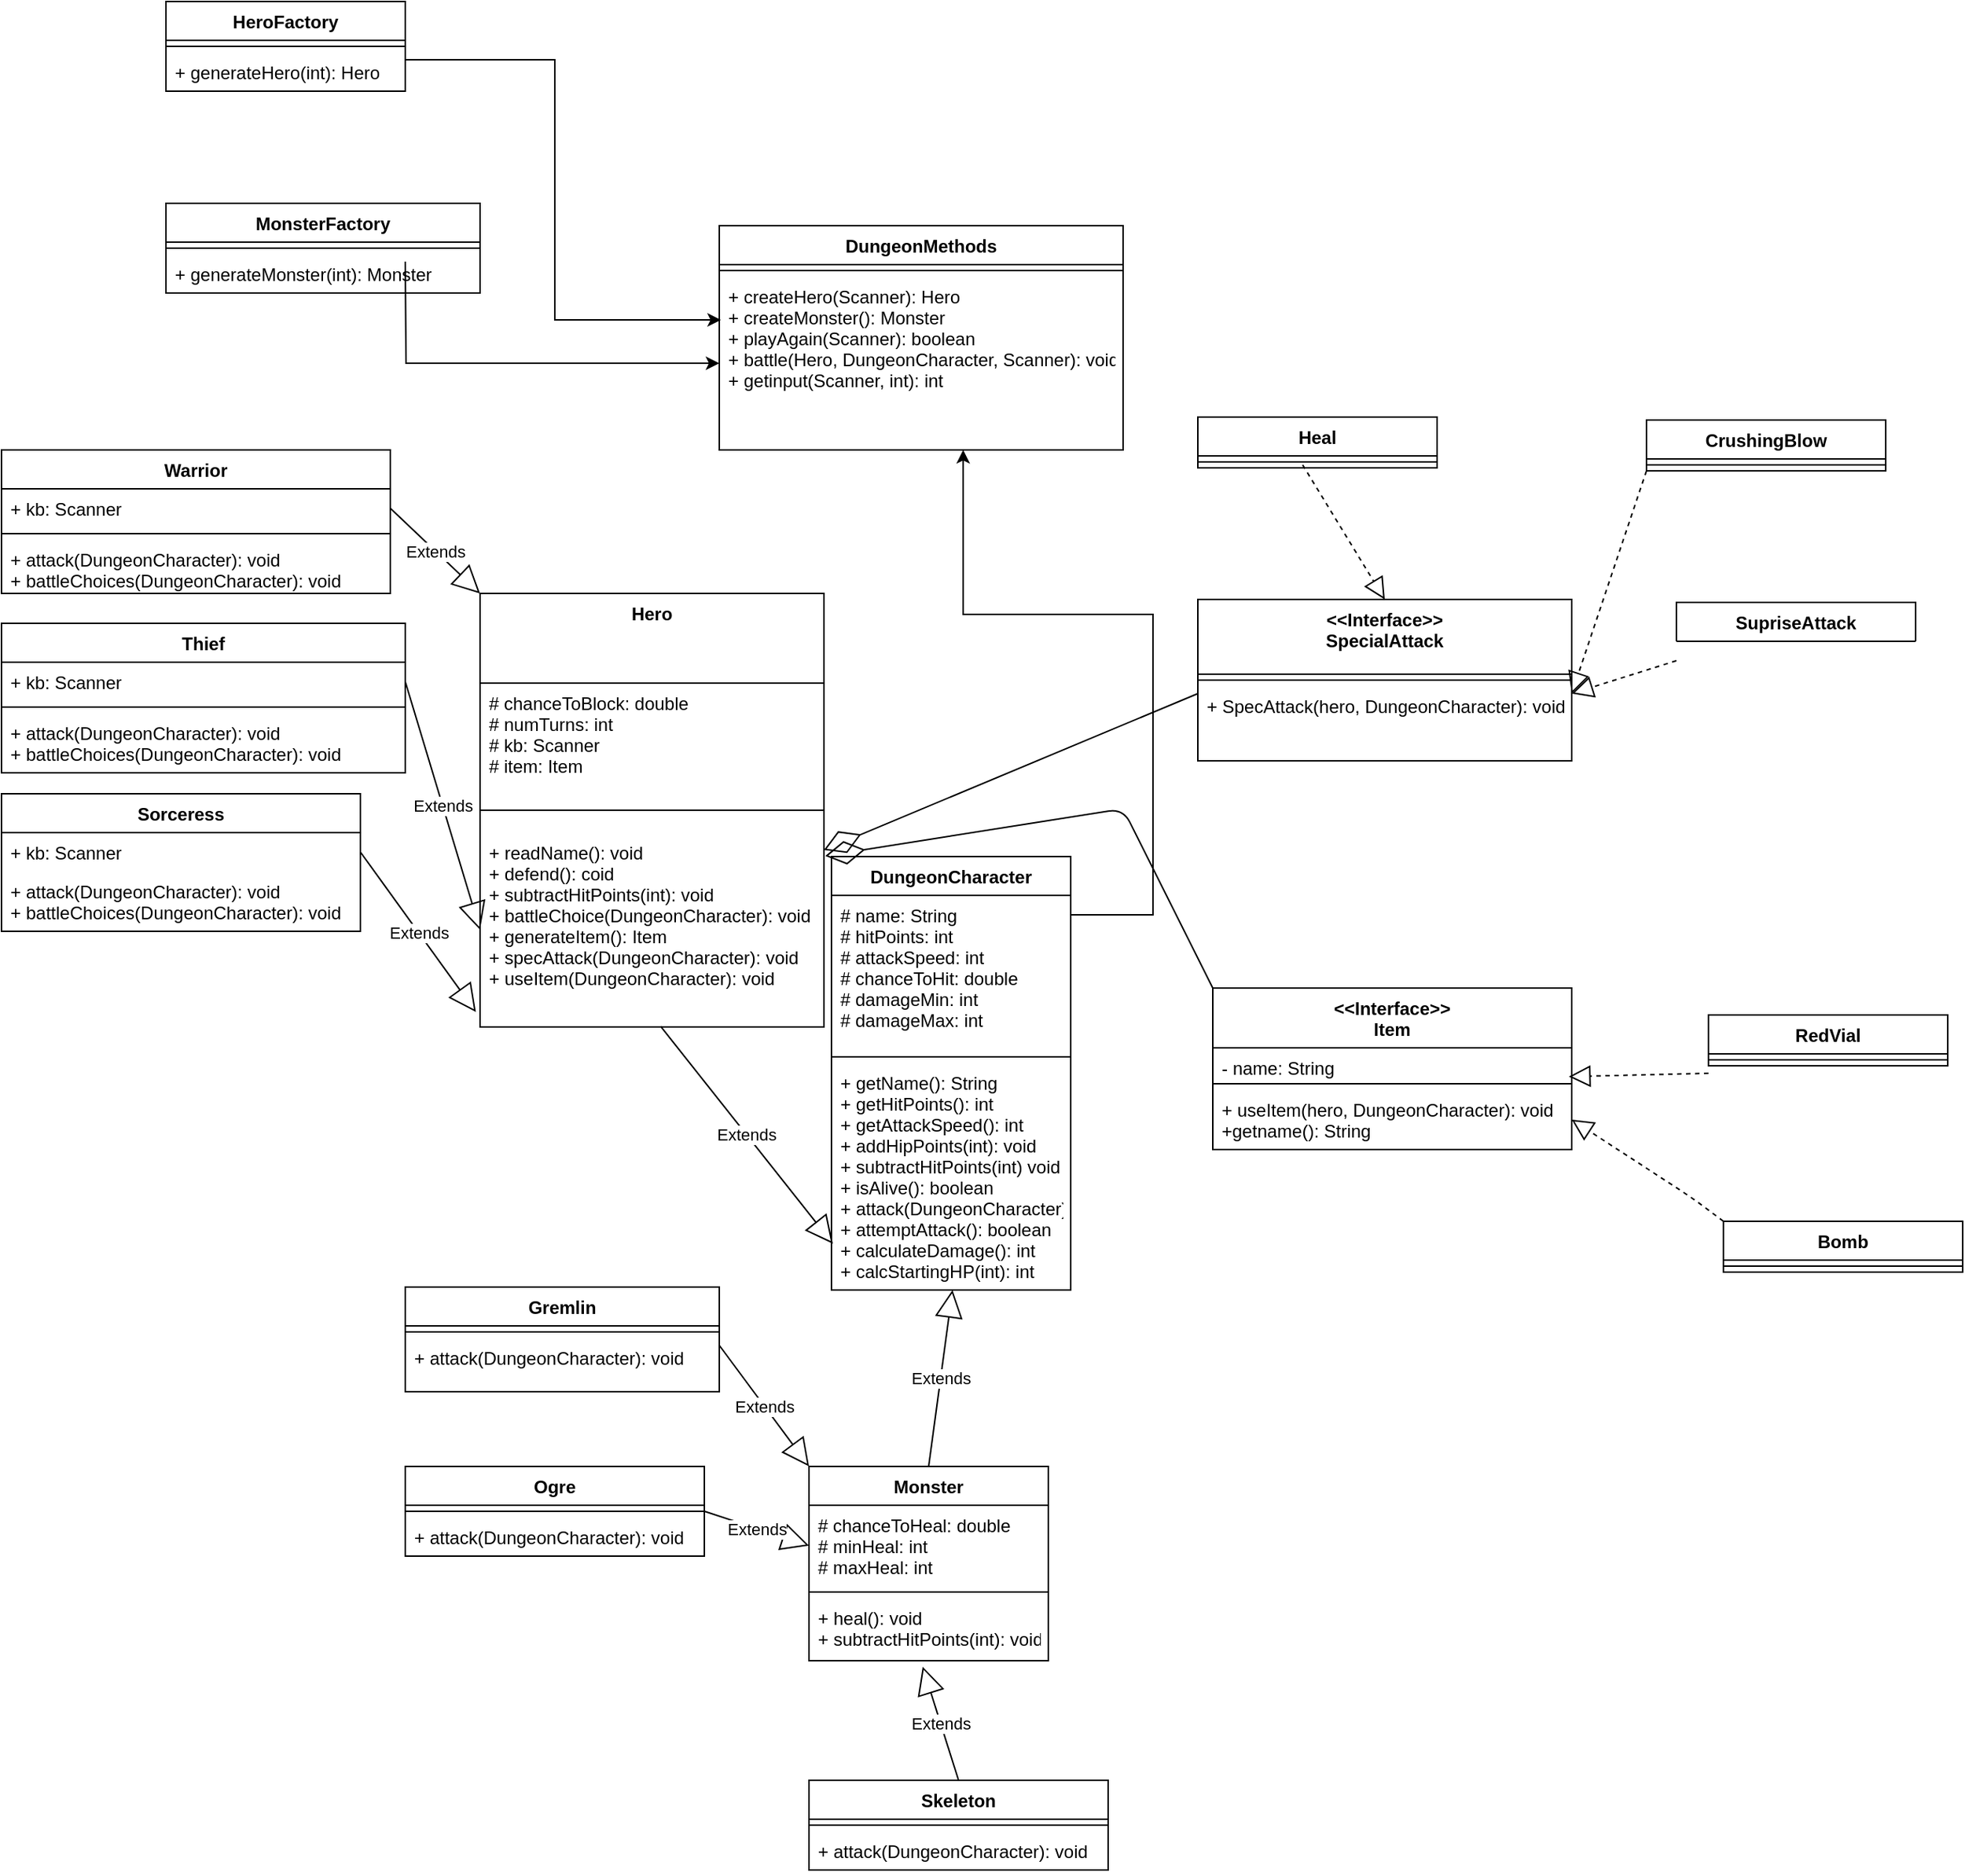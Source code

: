 <mxfile version="14.5.1" type="device"><diagram id="5ZYB32cpsIMpwYNH3jKT" name="Page-1"><mxGraphModel dx="2660" dy="2443" grid="1" gridSize="10" guides="1" tooltips="1" connect="1" arrows="1" fold="1" page="1" pageScale="1" pageWidth="850" pageHeight="1100" math="0" shadow="0"><root><mxCell id="0"/><mxCell id="1" parent="0"/><mxCell id="GzAM-UtzNoRm79tKiLUR-1" value="Warrior" style="swimlane;fontStyle=1;align=center;verticalAlign=top;childLayout=stackLayout;horizontal=1;startSize=26;horizontalStack=0;resizeParent=1;resizeParentMax=0;resizeLast=0;collapsible=1;marginBottom=0;" vertex="1" parent="1"><mxGeometry x="-210" y="60" width="260" height="96" as="geometry"/></mxCell><mxCell id="GzAM-UtzNoRm79tKiLUR-2" value="+ kb: Scanner" style="text;strokeColor=none;fillColor=none;align=left;verticalAlign=top;spacingLeft=4;spacingRight=4;overflow=hidden;rotatable=0;points=[[0,0.5],[1,0.5]];portConstraint=eastwest;" vertex="1" parent="GzAM-UtzNoRm79tKiLUR-1"><mxGeometry y="26" width="260" height="26" as="geometry"/></mxCell><mxCell id="GzAM-UtzNoRm79tKiLUR-3" value="" style="line;strokeWidth=1;fillColor=none;align=left;verticalAlign=middle;spacingTop=-1;spacingLeft=3;spacingRight=3;rotatable=0;labelPosition=right;points=[];portConstraint=eastwest;" vertex="1" parent="GzAM-UtzNoRm79tKiLUR-1"><mxGeometry y="52" width="260" height="8" as="geometry"/></mxCell><mxCell id="GzAM-UtzNoRm79tKiLUR-4" value="+ attack(DungeonCharacter): void&#10;+ battleChoices(DungeonCharacter): void" style="text;strokeColor=none;fillColor=none;align=left;verticalAlign=top;spacingLeft=4;spacingRight=4;overflow=hidden;rotatable=0;points=[[0,0.5],[1,0.5]];portConstraint=eastwest;" vertex="1" parent="GzAM-UtzNoRm79tKiLUR-1"><mxGeometry y="60" width="260" height="36" as="geometry"/></mxCell><mxCell id="GzAM-UtzNoRm79tKiLUR-5" value="Thief" style="swimlane;fontStyle=1;align=center;verticalAlign=top;childLayout=stackLayout;horizontal=1;startSize=26;horizontalStack=0;resizeParent=1;resizeParentMax=0;resizeLast=0;collapsible=1;marginBottom=0;" vertex="1" parent="1"><mxGeometry x="-210" y="176" width="270" height="100" as="geometry"/></mxCell><mxCell id="GzAM-UtzNoRm79tKiLUR-6" value="+ kb: Scanner" style="text;strokeColor=none;fillColor=none;align=left;verticalAlign=top;spacingLeft=4;spacingRight=4;overflow=hidden;rotatable=0;points=[[0,0.5],[1,0.5]];portConstraint=eastwest;" vertex="1" parent="GzAM-UtzNoRm79tKiLUR-5"><mxGeometry y="26" width="270" height="26" as="geometry"/></mxCell><mxCell id="GzAM-UtzNoRm79tKiLUR-7" value="" style="line;strokeWidth=1;fillColor=none;align=left;verticalAlign=middle;spacingTop=-1;spacingLeft=3;spacingRight=3;rotatable=0;labelPosition=right;points=[];portConstraint=eastwest;" vertex="1" parent="GzAM-UtzNoRm79tKiLUR-5"><mxGeometry y="52" width="270" height="8" as="geometry"/></mxCell><mxCell id="GzAM-UtzNoRm79tKiLUR-8" value="+ attack(DungeonCharacter): void&#10;+ battleChoices(DungeonCharacter): void" style="text;strokeColor=none;fillColor=none;align=left;verticalAlign=top;spacingLeft=4;spacingRight=4;overflow=hidden;rotatable=0;points=[[0,0.5],[1,0.5]];portConstraint=eastwest;" vertex="1" parent="GzAM-UtzNoRm79tKiLUR-5"><mxGeometry y="60" width="270" height="40" as="geometry"/></mxCell><mxCell id="GzAM-UtzNoRm79tKiLUR-9" value="Sorceress" style="swimlane;fontStyle=1;align=center;verticalAlign=top;childLayout=stackLayout;horizontal=1;startSize=26;horizontalStack=0;resizeParent=1;resizeParentMax=0;resizeLast=0;collapsible=1;marginBottom=0;" vertex="1" parent="1"><mxGeometry x="-210" y="290" width="240" height="92" as="geometry"/></mxCell><mxCell id="GzAM-UtzNoRm79tKiLUR-10" value="+ kb: Scanner" style="text;strokeColor=none;fillColor=none;align=left;verticalAlign=top;spacingLeft=4;spacingRight=4;overflow=hidden;rotatable=0;points=[[0,0.5],[1,0.5]];portConstraint=eastwest;" vertex="1" parent="GzAM-UtzNoRm79tKiLUR-9"><mxGeometry y="26" width="240" height="26" as="geometry"/></mxCell><mxCell id="GzAM-UtzNoRm79tKiLUR-11" value="" style="line;strokeWidth=1;fillColor=none;align=left;verticalAlign=middle;spacingTop=-1;spacingLeft=3;spacingRight=3;rotatable=0;labelPosition=right;points=[];portConstraint=eastwest;" vertex="1" parent="GzAM-UtzNoRm79tKiLUR-9"><mxGeometry y="52" width="240" as="geometry"/></mxCell><mxCell id="GzAM-UtzNoRm79tKiLUR-12" value="+ attack(DungeonCharacter): void&#10;+ battleChoices(DungeonCharacter): void" style="text;strokeColor=none;fillColor=none;align=left;verticalAlign=top;spacingLeft=4;spacingRight=4;overflow=hidden;rotatable=0;points=[[0,0.5],[1,0.5]];portConstraint=eastwest;" vertex="1" parent="GzAM-UtzNoRm79tKiLUR-9"><mxGeometry y="52" width="240" height="40" as="geometry"/></mxCell><mxCell id="GzAM-UtzNoRm79tKiLUR-13" value="Gremlin" style="swimlane;fontStyle=1;align=center;verticalAlign=top;childLayout=stackLayout;horizontal=1;startSize=26;horizontalStack=0;resizeParent=1;resizeParentMax=0;resizeLast=0;collapsible=1;marginBottom=0;" vertex="1" parent="1"><mxGeometry x="60" y="620" width="210" height="70" as="geometry"/></mxCell><mxCell id="GzAM-UtzNoRm79tKiLUR-15" value="" style="line;strokeWidth=1;fillColor=none;align=left;verticalAlign=middle;spacingTop=-1;spacingLeft=3;spacingRight=3;rotatable=0;labelPosition=right;points=[];portConstraint=eastwest;" vertex="1" parent="GzAM-UtzNoRm79tKiLUR-13"><mxGeometry y="26" width="210" height="8" as="geometry"/></mxCell><mxCell id="GzAM-UtzNoRm79tKiLUR-16" value="+ attack(DungeonCharacter): void" style="text;strokeColor=none;fillColor=none;align=left;verticalAlign=top;spacingLeft=4;spacingRight=4;overflow=hidden;rotatable=0;points=[[0,0.5],[1,0.5]];portConstraint=eastwest;" vertex="1" parent="GzAM-UtzNoRm79tKiLUR-13"><mxGeometry y="34" width="210" height="36" as="geometry"/></mxCell><mxCell id="GzAM-UtzNoRm79tKiLUR-17" value="Ogre" style="swimlane;fontStyle=1;align=center;verticalAlign=top;childLayout=stackLayout;horizontal=1;startSize=26;horizontalStack=0;resizeParent=1;resizeParentMax=0;resizeLast=0;collapsible=1;marginBottom=0;" vertex="1" parent="1"><mxGeometry x="60" y="740" width="200" height="60" as="geometry"/></mxCell><mxCell id="GzAM-UtzNoRm79tKiLUR-19" value="" style="line;strokeWidth=1;fillColor=none;align=left;verticalAlign=middle;spacingTop=-1;spacingLeft=3;spacingRight=3;rotatable=0;labelPosition=right;points=[];portConstraint=eastwest;" vertex="1" parent="GzAM-UtzNoRm79tKiLUR-17"><mxGeometry y="26" width="200" height="8" as="geometry"/></mxCell><mxCell id="GzAM-UtzNoRm79tKiLUR-20" value="+ attack(DungeonCharacter): void" style="text;strokeColor=none;fillColor=none;align=left;verticalAlign=top;spacingLeft=4;spacingRight=4;overflow=hidden;rotatable=0;points=[[0,0.5],[1,0.5]];portConstraint=eastwest;" vertex="1" parent="GzAM-UtzNoRm79tKiLUR-17"><mxGeometry y="34" width="200" height="26" as="geometry"/></mxCell><mxCell id="GzAM-UtzNoRm79tKiLUR-21" value="Skeleton" style="swimlane;fontStyle=1;align=center;verticalAlign=top;childLayout=stackLayout;horizontal=1;startSize=26;horizontalStack=0;resizeParent=1;resizeParentMax=0;resizeLast=0;collapsible=1;marginBottom=0;" vertex="1" parent="1"><mxGeometry x="330" y="950" width="200" height="60" as="geometry"/></mxCell><mxCell id="GzAM-UtzNoRm79tKiLUR-23" value="" style="line;strokeWidth=1;fillColor=none;align=left;verticalAlign=middle;spacingTop=-1;spacingLeft=3;spacingRight=3;rotatable=0;labelPosition=right;points=[];portConstraint=eastwest;" vertex="1" parent="GzAM-UtzNoRm79tKiLUR-21"><mxGeometry y="26" width="200" height="8" as="geometry"/></mxCell><mxCell id="GzAM-UtzNoRm79tKiLUR-24" value="+ attack(DungeonCharacter): void" style="text;strokeColor=none;fillColor=none;align=left;verticalAlign=top;spacingLeft=4;spacingRight=4;overflow=hidden;rotatable=0;points=[[0,0.5],[1,0.5]];portConstraint=eastwest;" vertex="1" parent="GzAM-UtzNoRm79tKiLUR-21"><mxGeometry y="34" width="200" height="26" as="geometry"/></mxCell><mxCell id="GzAM-UtzNoRm79tKiLUR-25" value="Hero" style="swimlane;fontStyle=1;align=center;verticalAlign=top;childLayout=stackLayout;horizontal=1;startSize=60;horizontalStack=0;resizeParent=1;resizeParentMax=0;resizeLast=0;collapsible=1;marginBottom=0;" vertex="1" parent="1"><mxGeometry x="110" y="156" width="230" height="290" as="geometry"/></mxCell><mxCell id="GzAM-UtzNoRm79tKiLUR-26" value="# chanceToBlock: double&#10;# numTurns: int&#10;# kb: Scanner&#10;# item: Item" style="text;strokeColor=none;fillColor=none;align=left;verticalAlign=top;spacingLeft=4;spacingRight=4;overflow=hidden;rotatable=0;points=[[0,0.5],[1,0.5]];portConstraint=eastwest;" vertex="1" parent="GzAM-UtzNoRm79tKiLUR-25"><mxGeometry y="60" width="230" height="70" as="geometry"/></mxCell><mxCell id="GzAM-UtzNoRm79tKiLUR-27" value="" style="line;strokeWidth=1;fillColor=none;align=left;verticalAlign=middle;spacingTop=-1;spacingLeft=3;spacingRight=3;rotatable=0;labelPosition=right;points=[];portConstraint=eastwest;" vertex="1" parent="GzAM-UtzNoRm79tKiLUR-25"><mxGeometry y="130" width="230" height="30" as="geometry"/></mxCell><mxCell id="GzAM-UtzNoRm79tKiLUR-28" value="+ readName(): void&#10;+ defend(): coid&#10;+ subtractHitPoints(int): void&#10;+ battleChoice(DungeonCharacter): void&#10;+ generateItem(): Item&#10;+ specAttack(DungeonCharacter): void&#10;+ useItem(DungeonCharacter): void" style="text;strokeColor=none;fillColor=none;align=left;verticalAlign=top;spacingLeft=4;spacingRight=4;overflow=hidden;rotatable=0;points=[[0,0.5],[1,0.5]];portConstraint=eastwest;" vertex="1" parent="GzAM-UtzNoRm79tKiLUR-25"><mxGeometry y="160" width="230" height="130" as="geometry"/></mxCell><mxCell id="GzAM-UtzNoRm79tKiLUR-29" value="Monster" style="swimlane;fontStyle=1;align=center;verticalAlign=top;childLayout=stackLayout;horizontal=1;startSize=26;horizontalStack=0;resizeParent=1;resizeParentMax=0;resizeLast=0;collapsible=1;marginBottom=0;" vertex="1" parent="1"><mxGeometry x="330" y="740" width="160" height="130" as="geometry"/></mxCell><mxCell id="GzAM-UtzNoRm79tKiLUR-30" value="# chanceToHeal: double&#10;# minHeal: int&#10;# maxHeal: int" style="text;strokeColor=none;fillColor=none;align=left;verticalAlign=top;spacingLeft=4;spacingRight=4;overflow=hidden;rotatable=0;points=[[0,0.5],[1,0.5]];portConstraint=eastwest;" vertex="1" parent="GzAM-UtzNoRm79tKiLUR-29"><mxGeometry y="26" width="160" height="54" as="geometry"/></mxCell><mxCell id="GzAM-UtzNoRm79tKiLUR-31" value="" style="line;strokeWidth=1;fillColor=none;align=left;verticalAlign=middle;spacingTop=-1;spacingLeft=3;spacingRight=3;rotatable=0;labelPosition=right;points=[];portConstraint=eastwest;" vertex="1" parent="GzAM-UtzNoRm79tKiLUR-29"><mxGeometry y="80" width="160" height="8" as="geometry"/></mxCell><mxCell id="GzAM-UtzNoRm79tKiLUR-32" value="+ heal(): void&#10;+ subtractHitPoints(int): void&#10;" style="text;strokeColor=none;fillColor=none;align=left;verticalAlign=top;spacingLeft=4;spacingRight=4;overflow=hidden;rotatable=0;points=[[0,0.5],[1,0.5]];portConstraint=eastwest;" vertex="1" parent="GzAM-UtzNoRm79tKiLUR-29"><mxGeometry y="88" width="160" height="42" as="geometry"/></mxCell><mxCell id="GzAM-UtzNoRm79tKiLUR-33" value="DungeonCharacter" style="swimlane;fontStyle=1;align=center;verticalAlign=top;childLayout=stackLayout;horizontal=1;startSize=26;horizontalStack=0;resizeParent=1;resizeParentMax=0;resizeLast=0;collapsible=1;marginBottom=0;" vertex="1" parent="1"><mxGeometry x="345" y="332" width="160" height="290" as="geometry"/></mxCell><mxCell id="GzAM-UtzNoRm79tKiLUR-34" value="# name: String&#10;# hitPoints: int&#10;# attackSpeed: int&#10;# chanceToHit: double&#10;# damageMin: int&#10;# damageMax: int" style="text;strokeColor=none;fillColor=none;align=left;verticalAlign=top;spacingLeft=4;spacingRight=4;overflow=hidden;rotatable=0;points=[[0,0.5],[1,0.5]];portConstraint=eastwest;" vertex="1" parent="GzAM-UtzNoRm79tKiLUR-33"><mxGeometry y="26" width="160" height="104" as="geometry"/></mxCell><mxCell id="GzAM-UtzNoRm79tKiLUR-35" value="" style="line;strokeWidth=1;fillColor=none;align=left;verticalAlign=middle;spacingTop=-1;spacingLeft=3;spacingRight=3;rotatable=0;labelPosition=right;points=[];portConstraint=eastwest;" vertex="1" parent="GzAM-UtzNoRm79tKiLUR-33"><mxGeometry y="130" width="160" height="8" as="geometry"/></mxCell><mxCell id="GzAM-UtzNoRm79tKiLUR-36" value="+ getName(): String&#10;+ getHitPoints(): int&#10;+ getAttackSpeed(): int&#10;+ addHipPoints(int): void&#10;+ subtractHitPoints(int) void&#10;+ isAlive(): boolean&#10;+ attack(DungeonCharacter): void&#10;+ attemptAttack(): boolean&#10;+ calculateDamage(): int&#10;+ calcStartingHP(int): int" style="text;strokeColor=none;fillColor=none;align=left;verticalAlign=top;spacingLeft=4;spacingRight=4;overflow=hidden;rotatable=0;points=[[0,0.5],[1,0.5]];portConstraint=eastwest;" vertex="1" parent="GzAM-UtzNoRm79tKiLUR-33"><mxGeometry y="138" width="160" height="152" as="geometry"/></mxCell><mxCell id="GzAM-UtzNoRm79tKiLUR-37" value="Extends" style="endArrow=block;endSize=16;endFill=0;html=1;exitX=1;exitY=0.5;exitDx=0;exitDy=0;entryX=0;entryY=0;entryDx=0;entryDy=0;" edge="1" parent="1" source="GzAM-UtzNoRm79tKiLUR-2" target="GzAM-UtzNoRm79tKiLUR-25"><mxGeometry width="160" relative="1" as="geometry"><mxPoint x="450" y="90" as="sourcePoint"/><mxPoint x="610" y="90" as="targetPoint"/></mxGeometry></mxCell><mxCell id="GzAM-UtzNoRm79tKiLUR-38" value="Extends" style="endArrow=block;endSize=16;endFill=0;html=1;exitX=1;exitY=0.5;exitDx=0;exitDy=0;entryX=-0.012;entryY=0.923;entryDx=0;entryDy=0;entryPerimeter=0;" edge="1" parent="1" source="GzAM-UtzNoRm79tKiLUR-10" target="GzAM-UtzNoRm79tKiLUR-28"><mxGeometry width="160" relative="1" as="geometry"><mxPoint x="460" y="100" as="sourcePoint"/><mxPoint x="620" y="100" as="targetPoint"/></mxGeometry></mxCell><mxCell id="GzAM-UtzNoRm79tKiLUR-39" value="Extends" style="endArrow=block;endSize=16;endFill=0;html=1;exitX=1;exitY=0.5;exitDx=0;exitDy=0;entryX=0;entryY=0.5;entryDx=0;entryDy=0;" edge="1" parent="1" source="GzAM-UtzNoRm79tKiLUR-6" target="GzAM-UtzNoRm79tKiLUR-28"><mxGeometry width="160" relative="1" as="geometry"><mxPoint x="470" y="110" as="sourcePoint"/><mxPoint x="630" y="110" as="targetPoint"/></mxGeometry></mxCell><mxCell id="GzAM-UtzNoRm79tKiLUR-40" value="Extends" style="endArrow=block;endSize=16;endFill=0;html=1;exitX=0.525;exitY=0.997;exitDx=0;exitDy=0;exitPerimeter=0;entryX=0.006;entryY=0.796;entryDx=0;entryDy=0;entryPerimeter=0;" edge="1" parent="1" source="GzAM-UtzNoRm79tKiLUR-28" target="GzAM-UtzNoRm79tKiLUR-36"><mxGeometry width="160" relative="1" as="geometry"><mxPoint x="480" y="120" as="sourcePoint"/><mxPoint x="640" y="120" as="targetPoint"/></mxGeometry></mxCell><mxCell id="GzAM-UtzNoRm79tKiLUR-41" value="Extends" style="endArrow=block;endSize=16;endFill=0;html=1;exitX=1;exitY=0.5;exitDx=0;exitDy=0;entryX=0;entryY=0;entryDx=0;entryDy=0;" edge="1" parent="1" target="GzAM-UtzNoRm79tKiLUR-29"><mxGeometry width="160" relative="1" as="geometry"><mxPoint x="270" y="659" as="sourcePoint"/><mxPoint x="650" y="130" as="targetPoint"/></mxGeometry></mxCell><mxCell id="GzAM-UtzNoRm79tKiLUR-42" value="Extends" style="endArrow=block;endSize=16;endFill=0;html=1;exitX=1;exitY=0.5;exitDx=0;exitDy=0;entryX=0;entryY=0.5;entryDx=0;entryDy=0;" edge="1" parent="1" source="GzAM-UtzNoRm79tKiLUR-17" target="GzAM-UtzNoRm79tKiLUR-30"><mxGeometry width="160" relative="1" as="geometry"><mxPoint x="220" y="779" as="sourcePoint"/><mxPoint x="640" y="370" as="targetPoint"/></mxGeometry></mxCell><mxCell id="GzAM-UtzNoRm79tKiLUR-43" value="Extends" style="endArrow=block;endSize=16;endFill=0;html=1;exitX=0.5;exitY=0;exitDx=0;exitDy=0;entryX=0.475;entryY=1.095;entryDx=0;entryDy=0;entryPerimeter=0;" edge="1" parent="1" source="GzAM-UtzNoRm79tKiLUR-21" target="GzAM-UtzNoRm79tKiLUR-32"><mxGeometry width="160" relative="1" as="geometry"><mxPoint x="760" y="480" as="sourcePoint"/><mxPoint x="598.08" y="973.234" as="targetPoint"/></mxGeometry></mxCell><mxCell id="GzAM-UtzNoRm79tKiLUR-44" value="Extends" style="endArrow=block;endSize=16;endFill=0;html=1;exitX=0.5;exitY=0;exitDx=0;exitDy=0;entryX=0.506;entryY=1;entryDx=0;entryDy=0;entryPerimeter=0;" edge="1" parent="1" source="GzAM-UtzNoRm79tKiLUR-29" target="GzAM-UtzNoRm79tKiLUR-36"><mxGeometry width="160" relative="1" as="geometry"><mxPoint x="520" y="160" as="sourcePoint"/><mxPoint x="680" y="160" as="targetPoint"/></mxGeometry></mxCell><mxCell id="GzAM-UtzNoRm79tKiLUR-45" value="&lt;&lt;Interface&gt;&gt;&#10;SpecialAttack" style="swimlane;fontStyle=1;align=center;verticalAlign=top;childLayout=stackLayout;horizontal=1;startSize=50;horizontalStack=0;resizeParent=1;resizeParentMax=0;resizeLast=0;collapsible=1;marginBottom=0;" vertex="1" parent="1"><mxGeometry x="590" y="160" width="250" height="108" as="geometry"/></mxCell><mxCell id="GzAM-UtzNoRm79tKiLUR-47" value="" style="line;strokeWidth=1;fillColor=none;align=left;verticalAlign=middle;spacingTop=-1;spacingLeft=3;spacingRight=3;rotatable=0;labelPosition=right;points=[];portConstraint=eastwest;" vertex="1" parent="GzAM-UtzNoRm79tKiLUR-45"><mxGeometry y="50" width="250" height="8" as="geometry"/></mxCell><mxCell id="GzAM-UtzNoRm79tKiLUR-48" value="+ SpecAttack(hero, DungeonCharacter): void" style="text;strokeColor=none;fillColor=none;align=left;verticalAlign=top;spacingLeft=4;spacingRight=4;overflow=hidden;rotatable=0;points=[[0,0.5],[1,0.5]];portConstraint=eastwest;" vertex="1" parent="GzAM-UtzNoRm79tKiLUR-45"><mxGeometry y="58" width="250" height="50" as="geometry"/></mxCell><mxCell id="GzAM-UtzNoRm79tKiLUR-49" value="Heal" style="swimlane;fontStyle=1;align=center;verticalAlign=top;childLayout=stackLayout;horizontal=1;startSize=26;horizontalStack=0;resizeParent=1;resizeParentMax=0;resizeLast=0;collapsible=1;marginBottom=0;" vertex="1" parent="1"><mxGeometry x="590" y="38" width="160" height="34" as="geometry"/></mxCell><mxCell id="GzAM-UtzNoRm79tKiLUR-51" value="" style="line;strokeWidth=1;fillColor=none;align=left;verticalAlign=middle;spacingTop=-1;spacingLeft=3;spacingRight=3;rotatable=0;labelPosition=right;points=[];portConstraint=eastwest;" vertex="1" parent="GzAM-UtzNoRm79tKiLUR-49"><mxGeometry y="26" width="160" height="8" as="geometry"/></mxCell><mxCell id="GzAM-UtzNoRm79tKiLUR-53" value="CrushingBlow" style="swimlane;fontStyle=1;align=center;verticalAlign=top;childLayout=stackLayout;horizontal=1;startSize=26;horizontalStack=0;resizeParent=1;resizeParentMax=0;resizeLast=0;collapsible=1;marginBottom=0;" vertex="1" parent="1"><mxGeometry x="890" y="40" width="160" height="34" as="geometry"/></mxCell><mxCell id="GzAM-UtzNoRm79tKiLUR-55" value="" style="line;strokeWidth=1;fillColor=none;align=left;verticalAlign=middle;spacingTop=-1;spacingLeft=3;spacingRight=3;rotatable=0;labelPosition=right;points=[];portConstraint=eastwest;" vertex="1" parent="GzAM-UtzNoRm79tKiLUR-53"><mxGeometry y="26" width="160" height="8" as="geometry"/></mxCell><mxCell id="GzAM-UtzNoRm79tKiLUR-57" value="&lt;&lt;Interface&gt;&gt;&#10;Item" style="swimlane;fontStyle=1;align=center;verticalAlign=top;childLayout=stackLayout;horizontal=1;startSize=40;horizontalStack=0;resizeParent=1;resizeParentMax=0;resizeLast=0;collapsible=1;marginBottom=0;" vertex="1" parent="1"><mxGeometry x="600" y="420" width="240" height="108" as="geometry"/></mxCell><mxCell id="GzAM-UtzNoRm79tKiLUR-58" value="- name: String" style="text;strokeColor=none;fillColor=none;align=left;verticalAlign=top;spacingLeft=4;spacingRight=4;overflow=hidden;rotatable=0;points=[[0,0.5],[1,0.5]];portConstraint=eastwest;" vertex="1" parent="GzAM-UtzNoRm79tKiLUR-57"><mxGeometry y="40" width="240" height="20" as="geometry"/></mxCell><mxCell id="GzAM-UtzNoRm79tKiLUR-59" value="" style="line;strokeWidth=1;fillColor=none;align=left;verticalAlign=middle;spacingTop=-1;spacingLeft=3;spacingRight=3;rotatable=0;labelPosition=right;points=[];portConstraint=eastwest;" vertex="1" parent="GzAM-UtzNoRm79tKiLUR-57"><mxGeometry y="60" width="240" height="8" as="geometry"/></mxCell><mxCell id="GzAM-UtzNoRm79tKiLUR-60" value="+ useItem(hero, DungeonCharacter): void&#10;+getname(): String" style="text;strokeColor=none;fillColor=none;align=left;verticalAlign=top;spacingLeft=4;spacingRight=4;overflow=hidden;rotatable=0;points=[[0,0.5],[1,0.5]];portConstraint=eastwest;" vertex="1" parent="GzAM-UtzNoRm79tKiLUR-57"><mxGeometry y="68" width="240" height="40" as="geometry"/></mxCell><mxCell id="GzAM-UtzNoRm79tKiLUR-61" value="RedVial" style="swimlane;fontStyle=1;align=center;verticalAlign=top;childLayout=stackLayout;horizontal=1;startSize=26;horizontalStack=0;resizeParent=1;resizeParentMax=0;resizeLast=0;collapsible=1;marginBottom=0;" vertex="1" parent="1"><mxGeometry x="931.44" y="438" width="160" height="34" as="geometry"/></mxCell><mxCell id="GzAM-UtzNoRm79tKiLUR-63" value="" style="line;strokeWidth=1;fillColor=none;align=left;verticalAlign=middle;spacingTop=-1;spacingLeft=3;spacingRight=3;rotatable=0;labelPosition=right;points=[];portConstraint=eastwest;" vertex="1" parent="GzAM-UtzNoRm79tKiLUR-61"><mxGeometry y="26" width="160" height="8" as="geometry"/></mxCell><mxCell id="GzAM-UtzNoRm79tKiLUR-65" value="Bomb" style="swimlane;fontStyle=1;align=center;verticalAlign=top;childLayout=stackLayout;horizontal=1;startSize=26;horizontalStack=0;resizeParent=1;resizeParentMax=0;resizeLast=0;collapsible=1;marginBottom=0;" vertex="1" parent="1"><mxGeometry x="941.44" y="576" width="160" height="34" as="geometry"/></mxCell><mxCell id="GzAM-UtzNoRm79tKiLUR-67" value="" style="line;strokeWidth=1;fillColor=none;align=left;verticalAlign=middle;spacingTop=-1;spacingLeft=3;spacingRight=3;rotatable=0;labelPosition=right;points=[];portConstraint=eastwest;" vertex="1" parent="GzAM-UtzNoRm79tKiLUR-65"><mxGeometry y="26" width="160" height="8" as="geometry"/></mxCell><mxCell id="GzAM-UtzNoRm79tKiLUR-69" value="" style="endArrow=block;dashed=1;endFill=0;endSize=12;html=1;exitX=0;exitY=0;exitDx=0;exitDy=0;entryX=1;entryY=0.5;entryDx=0;entryDy=0;" edge="1" parent="1" source="GzAM-UtzNoRm79tKiLUR-65" target="GzAM-UtzNoRm79tKiLUR-60"><mxGeometry width="160" relative="1" as="geometry"><mxPoint x="691.44" y="638" as="sourcePoint"/><mxPoint x="920" y="534.92" as="targetPoint"/><Array as="points"><mxPoint x="920" y="560"/></Array></mxGeometry></mxCell><mxCell id="GzAM-UtzNoRm79tKiLUR-70" value="" style="endArrow=block;dashed=1;endFill=0;endSize=12;html=1;exitX=0;exitY=0.5;exitDx=0;exitDy=0;entryX=0.992;entryY=0.962;entryDx=0;entryDy=0;entryPerimeter=0;" edge="1" parent="1" target="GzAM-UtzNoRm79tKiLUR-58"><mxGeometry width="160" relative="1" as="geometry"><mxPoint x="931.44" y="477" as="sourcePoint"/><mxPoint x="921.44" y="477" as="targetPoint"/></mxGeometry></mxCell><mxCell id="GzAM-UtzNoRm79tKiLUR-71" value="" style="endArrow=block;dashed=1;endFill=0;endSize=12;html=1;exitX=0.438;exitY=0.75;exitDx=0;exitDy=0;exitPerimeter=0;entryX=0.5;entryY=0;entryDx=0;entryDy=0;" edge="1" parent="1" source="GzAM-UtzNoRm79tKiLUR-51" target="GzAM-UtzNoRm79tKiLUR-45"><mxGeometry width="160" relative="1" as="geometry"><mxPoint x="670.96" y="98" as="sourcePoint"/><mxPoint x="780" y="500" as="targetPoint"/></mxGeometry></mxCell><mxCell id="GzAM-UtzNoRm79tKiLUR-72" value="" style="endArrow=block;dashed=1;endFill=0;endSize=12;html=1;exitX=0;exitY=1;exitDx=0;exitDy=0;entryX=1;entryY=0.5;entryDx=0;entryDy=0;" edge="1" parent="1" source="GzAM-UtzNoRm79tKiLUR-53"><mxGeometry width="160" relative="1" as="geometry"><mxPoint x="890.96" y="102.99" as="sourcePoint"/><mxPoint x="840" y="223" as="targetPoint"/></mxGeometry></mxCell><mxCell id="GzAM-UtzNoRm79tKiLUR-76" value="" style="endArrow=diamondThin;endFill=0;endSize=24;html=1;exitX=0;exitY=0;exitDx=0;exitDy=0;entryX=1.004;entryY=0.12;entryDx=0;entryDy=0;entryPerimeter=0;" edge="1" parent="1" source="GzAM-UtzNoRm79tKiLUR-57" target="GzAM-UtzNoRm79tKiLUR-28"><mxGeometry width="160" relative="1" as="geometry"><mxPoint x="600" y="470" as="sourcePoint"/><mxPoint x="760" y="470" as="targetPoint"/><Array as="points"><mxPoint x="540" y="300"/></Array></mxGeometry></mxCell><mxCell id="GzAM-UtzNoRm79tKiLUR-77" value="" style="endArrow=diamondThin;endFill=0;endSize=24;html=1;exitX=0;exitY=0.5;exitDx=0;exitDy=0;entryX=1;entryY=0.089;entryDx=0;entryDy=0;entryPerimeter=0;" edge="1" parent="1" target="GzAM-UtzNoRm79tKiLUR-28"><mxGeometry width="160" relative="1" as="geometry"><mxPoint x="590" y="223" as="sourcePoint"/><mxPoint x="770" y="480" as="targetPoint"/></mxGeometry></mxCell><mxCell id="GzAM-UtzNoRm79tKiLUR-78" value="SupriseAttack" style="swimlane;fontStyle=1;align=center;verticalAlign=top;childLayout=stackLayout;horizontal=1;startSize=26;horizontalStack=0;resizeParent=1;resizeParentMax=0;resizeLast=0;collapsible=1;marginBottom=0;" vertex="1" parent="1"><mxGeometry x="910" y="162" width="160" height="26" as="geometry"/></mxCell><mxCell id="GzAM-UtzNoRm79tKiLUR-80" value="" style="line;strokeWidth=1;fillColor=none;align=left;verticalAlign=middle;spacingTop=-1;spacingLeft=3;spacingRight=3;rotatable=0;labelPosition=right;points=[];portConstraint=eastwest;" vertex="1" parent="GzAM-UtzNoRm79tKiLUR-78"><mxGeometry y="26" width="160" as="geometry"/></mxCell><mxCell id="GzAM-UtzNoRm79tKiLUR-82" value="" style="endArrow=block;dashed=1;endFill=0;endSize=12;html=1;exitX=0;exitY=0.5;exitDx=0;exitDy=0;entryX=1;entryY=0.5;entryDx=0;entryDy=0;" edge="1" parent="1"><mxGeometry width="160" relative="1" as="geometry"><mxPoint x="910" y="201" as="sourcePoint"/><mxPoint x="840" y="223" as="targetPoint"/></mxGeometry></mxCell><mxCell id="GzAM-UtzNoRm79tKiLUR-83" value="DungeonMethods" style="swimlane;fontStyle=1;align=center;verticalAlign=top;childLayout=stackLayout;horizontal=1;startSize=26;horizontalStack=0;resizeParent=1;resizeParentMax=0;resizeLast=0;collapsible=1;marginBottom=0;" vertex="1" parent="1"><mxGeometry x="270" y="-90" width="270" height="150" as="geometry"/></mxCell><mxCell id="GzAM-UtzNoRm79tKiLUR-85" value="" style="line;strokeWidth=1;fillColor=none;align=left;verticalAlign=middle;spacingTop=-1;spacingLeft=3;spacingRight=3;rotatable=0;labelPosition=right;points=[];portConstraint=eastwest;" vertex="1" parent="GzAM-UtzNoRm79tKiLUR-83"><mxGeometry y="26" width="270" height="8" as="geometry"/></mxCell><mxCell id="GzAM-UtzNoRm79tKiLUR-86" value="+ createHero(Scanner): Hero&#10;+ createMonster(): Monster&#10;+ playAgain(Scanner): boolean&#10;+ battle(Hero, DungeonCharacter, Scanner): void&#10;+ getinput(Scanner, int): int" style="text;strokeColor=none;fillColor=none;align=left;verticalAlign=top;spacingLeft=4;spacingRight=4;overflow=hidden;rotatable=0;points=[[0,0.5],[1,0.5]];portConstraint=eastwest;" vertex="1" parent="GzAM-UtzNoRm79tKiLUR-83"><mxGeometry y="34" width="270" height="116" as="geometry"/></mxCell><mxCell id="GzAM-UtzNoRm79tKiLUR-88" style="edgeStyle=orthogonalEdgeStyle;rounded=0;orthogonalLoop=1;jettySize=auto;html=1;entryX=0.604;entryY=1;entryDx=0;entryDy=0;entryPerimeter=0;" edge="1" parent="1" source="GzAM-UtzNoRm79tKiLUR-34" target="GzAM-UtzNoRm79tKiLUR-86"><mxGeometry relative="1" as="geometry"><mxPoint x="510" y="73" as="targetPoint"/><Array as="points"><mxPoint x="560" y="371"/><mxPoint x="560" y="170"/><mxPoint x="433" y="170"/></Array></mxGeometry></mxCell><mxCell id="GzAM-UtzNoRm79tKiLUR-90" value="MonsterFactory" style="swimlane;fontStyle=1;align=center;verticalAlign=top;childLayout=stackLayout;horizontal=1;startSize=26;horizontalStack=0;resizeParent=1;resizeParentMax=0;resizeLast=0;collapsible=1;marginBottom=0;" vertex="1" parent="1"><mxGeometry x="-100" y="-105" width="210" height="60" as="geometry"/></mxCell><mxCell id="GzAM-UtzNoRm79tKiLUR-92" value="" style="line;strokeWidth=1;fillColor=none;align=left;verticalAlign=middle;spacingTop=-1;spacingLeft=3;spacingRight=3;rotatable=0;labelPosition=right;points=[];portConstraint=eastwest;" vertex="1" parent="GzAM-UtzNoRm79tKiLUR-90"><mxGeometry y="26" width="210" height="8" as="geometry"/></mxCell><mxCell id="GzAM-UtzNoRm79tKiLUR-93" value="+ generateMonster(int): Monster" style="text;strokeColor=none;fillColor=none;align=left;verticalAlign=top;spacingLeft=4;spacingRight=4;overflow=hidden;rotatable=0;points=[[0,0.5],[1,0.5]];portConstraint=eastwest;" vertex="1" parent="GzAM-UtzNoRm79tKiLUR-90"><mxGeometry y="34" width="210" height="26" as="geometry"/></mxCell><mxCell id="GzAM-UtzNoRm79tKiLUR-94" value="HeroFactory" style="swimlane;fontStyle=1;align=center;verticalAlign=top;childLayout=stackLayout;horizontal=1;startSize=26;horizontalStack=0;resizeParent=1;resizeParentMax=0;resizeLast=0;collapsible=1;marginBottom=0;" vertex="1" parent="1"><mxGeometry x="-100" y="-240" width="160" height="60" as="geometry"/></mxCell><mxCell id="GzAM-UtzNoRm79tKiLUR-96" value="" style="line;strokeWidth=1;fillColor=none;align=left;verticalAlign=middle;spacingTop=-1;spacingLeft=3;spacingRight=3;rotatable=0;labelPosition=right;points=[];portConstraint=eastwest;" vertex="1" parent="GzAM-UtzNoRm79tKiLUR-94"><mxGeometry y="26" width="160" height="8" as="geometry"/></mxCell><mxCell id="GzAM-UtzNoRm79tKiLUR-97" value="+ generateHero(int): Hero" style="text;strokeColor=none;fillColor=none;align=left;verticalAlign=top;spacingLeft=4;spacingRight=4;overflow=hidden;rotatable=0;points=[[0,0.5],[1,0.5]];portConstraint=eastwest;" vertex="1" parent="GzAM-UtzNoRm79tKiLUR-94"><mxGeometry y="34" width="160" height="26" as="geometry"/></mxCell><mxCell id="GzAM-UtzNoRm79tKiLUR-98" style="edgeStyle=orthogonalEdgeStyle;rounded=0;orthogonalLoop=1;jettySize=auto;html=1;entryX=0;entryY=0.5;entryDx=0;entryDy=0;" edge="1" parent="1" target="GzAM-UtzNoRm79tKiLUR-86"><mxGeometry relative="1" as="geometry"><mxPoint x="60" y="-66" as="sourcePoint"/></mxGeometry></mxCell><mxCell id="GzAM-UtzNoRm79tKiLUR-99" style="edgeStyle=orthogonalEdgeStyle;rounded=0;orthogonalLoop=1;jettySize=auto;html=1;entryX=0.004;entryY=0.25;entryDx=0;entryDy=0;entryPerimeter=0;" edge="1" parent="1" target="GzAM-UtzNoRm79tKiLUR-86"><mxGeometry relative="1" as="geometry"><mxPoint x="60" y="-201" as="sourcePoint"/><Array as="points"><mxPoint x="160" y="-201"/><mxPoint x="160" y="-27"/></Array></mxGeometry></mxCell></root></mxGraphModel></diagram></mxfile>